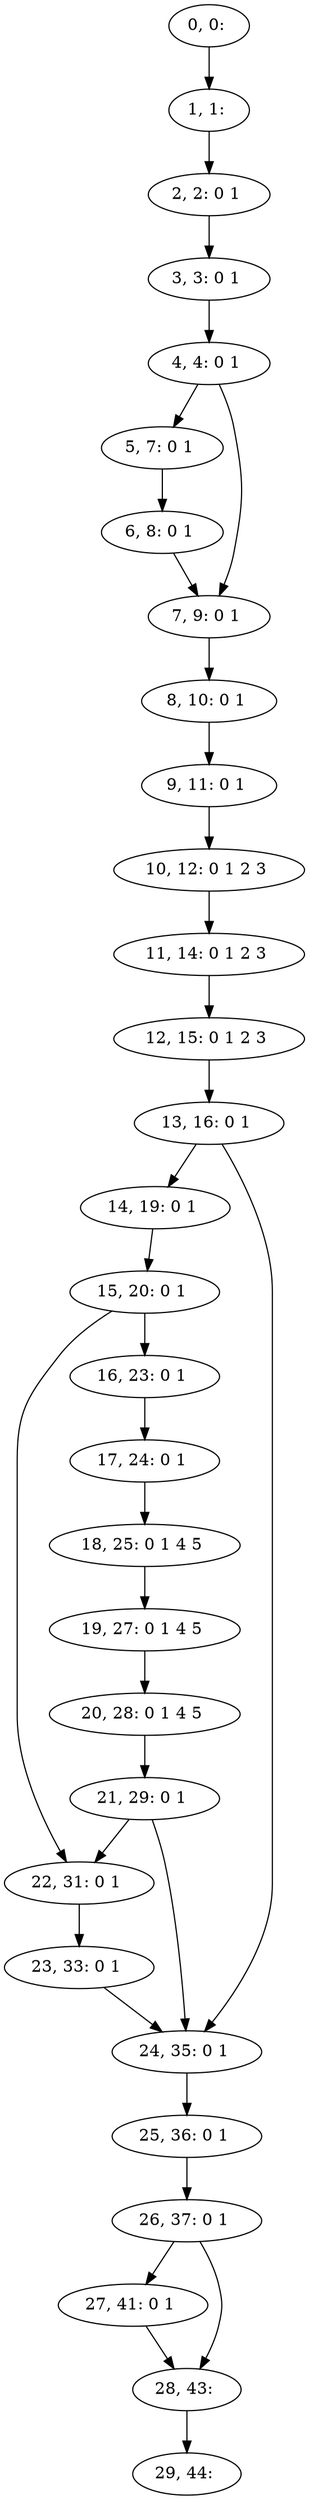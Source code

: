 digraph G {
0[label="0, 0: "];
1[label="1, 1: "];
2[label="2, 2: 0 1 "];
3[label="3, 3: 0 1 "];
4[label="4, 4: 0 1 "];
5[label="5, 7: 0 1 "];
6[label="6, 8: 0 1 "];
7[label="7, 9: 0 1 "];
8[label="8, 10: 0 1 "];
9[label="9, 11: 0 1 "];
10[label="10, 12: 0 1 2 3 "];
11[label="11, 14: 0 1 2 3 "];
12[label="12, 15: 0 1 2 3 "];
13[label="13, 16: 0 1 "];
14[label="14, 19: 0 1 "];
15[label="15, 20: 0 1 "];
16[label="16, 23: 0 1 "];
17[label="17, 24: 0 1 "];
18[label="18, 25: 0 1 4 5 "];
19[label="19, 27: 0 1 4 5 "];
20[label="20, 28: 0 1 4 5 "];
21[label="21, 29: 0 1 "];
22[label="22, 31: 0 1 "];
23[label="23, 33: 0 1 "];
24[label="24, 35: 0 1 "];
25[label="25, 36: 0 1 "];
26[label="26, 37: 0 1 "];
27[label="27, 41: 0 1 "];
28[label="28, 43: "];
29[label="29, 44: "];
0->1 ;
1->2 ;
2->3 ;
3->4 ;
4->5 ;
4->7 ;
5->6 ;
6->7 ;
7->8 ;
8->9 ;
9->10 ;
10->11 ;
11->12 ;
12->13 ;
13->14 ;
13->24 ;
14->15 ;
15->16 ;
15->22 ;
16->17 ;
17->18 ;
18->19 ;
19->20 ;
20->21 ;
21->22 ;
21->24 ;
22->23 ;
23->24 ;
24->25 ;
25->26 ;
26->27 ;
26->28 ;
27->28 ;
28->29 ;
}
